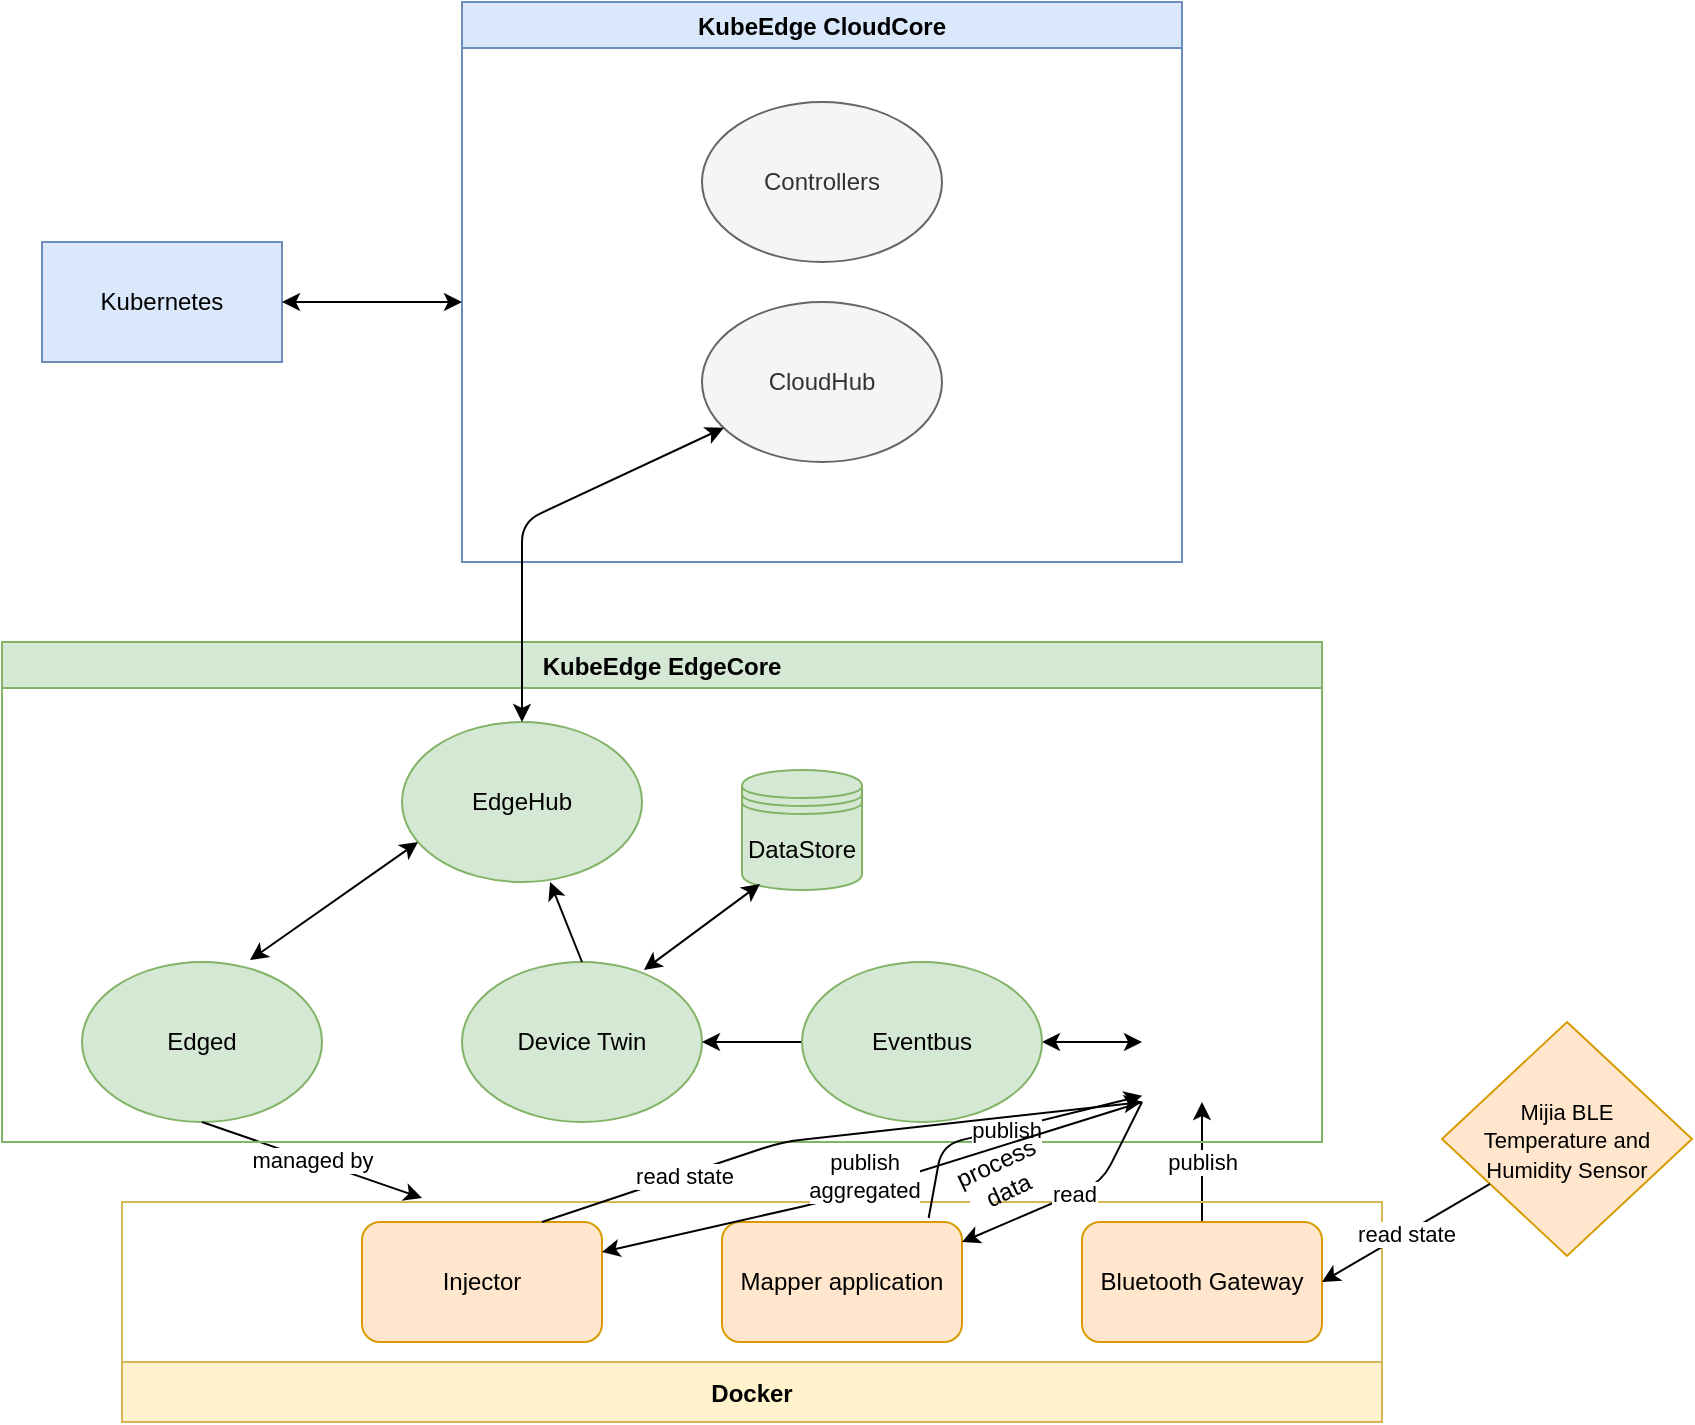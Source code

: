 <mxfile version="15.4.0" type="device"><diagram id="oH_WaApHHXcV6CkFzTGJ" name="Page-1"><mxGraphModel dx="946" dy="672" grid="1" gridSize="10" guides="1" tooltips="1" connect="1" arrows="1" fold="1" page="1" pageScale="1" pageWidth="1169" pageHeight="827" math="0" shadow="0"><root><mxCell id="0"/><mxCell id="1" parent="0"/><mxCell id="12OhkxzsGymuenFKaiSf-7" value="EdgeHub" style="ellipse;whiteSpace=wrap;html=1;fillColor=#d5e8d4;strokeColor=#82b366;" parent="1" vertex="1"><mxGeometry x="270" y="410" width="120" height="80" as="geometry"/></mxCell><mxCell id="12OhkxzsGymuenFKaiSf-8" value="Device Twin" style="ellipse;whiteSpace=wrap;html=1;fillColor=#d5e8d4;strokeColor=#82b366;" parent="1" vertex="1"><mxGeometry x="300" y="530" width="120" height="80" as="geometry"/></mxCell><mxCell id="AnsxF-94lp9Sh54C-K4z-2" value="" style="shape=image;verticalLabelPosition=bottom;labelBackgroundColor=#ffffff;verticalAlign=top;aspect=fixed;imageAspect=0;image=https://res.cloudinary.com/canonical/image/fetch/f_auto,q_auto,fl_sanitize,w_60,h_60/https://dashboard.snapcraft.io/site_media/appmedia/2018/08/mosquitto-logo-only.svg.png;" parent="1" vertex="1"><mxGeometry x="640" y="540" width="60" height="60" as="geometry"/></mxCell><mxCell id="AnsxF-94lp9Sh54C-K4z-3" value="" style="endArrow=classic;startArrow=classic;html=1;entryX=0;entryY=0.5;entryDx=0;entryDy=0;exitX=1;exitY=0.5;exitDx=0;exitDy=0;" parent="1" source="12OhkxzsGymuenFKaiSf-9" target="AnsxF-94lp9Sh54C-K4z-2" edge="1"><mxGeometry width="50" height="50" relative="1" as="geometry"><mxPoint x="520" y="610" as="sourcePoint"/><mxPoint x="570" y="560" as="targetPoint"/></mxGeometry></mxCell><mxCell id="AnsxF-94lp9Sh54C-K4z-4" value="" style="endArrow=classic;html=1;entryX=1;entryY=0.5;entryDx=0;entryDy=0;exitX=0;exitY=0.5;exitDx=0;exitDy=0;" parent="1" source="12OhkxzsGymuenFKaiSf-9" target="12OhkxzsGymuenFKaiSf-8" edge="1"><mxGeometry width="50" height="50" relative="1" as="geometry"><mxPoint x="520" y="610" as="sourcePoint"/><mxPoint x="570" y="560" as="targetPoint"/></mxGeometry></mxCell><mxCell id="AnsxF-94lp9Sh54C-K4z-9" value="&lt;span style=&quot;color: rgb(0 , 0 , 0) ; font-family: &amp;#34;helvetica&amp;#34; ; font-size: 11px ; font-style: normal ; font-weight: 400 ; letter-spacing: normal ; text-align: center ; text-indent: 0px ; text-transform: none ; word-spacing: 0px ; display: inline ; float: none&quot;&gt;Mijia BLE&lt;br&gt;Temperature and Humidity Sensor&lt;/span&gt;" style="rhombus;whiteSpace=wrap;html=1;fillColor=#ffe6cc;strokeColor=#d79b00;" parent="1" vertex="1"><mxGeometry x="790" y="560" width="125" height="117" as="geometry"/></mxCell><mxCell id="AnsxF-94lp9Sh54C-K4z-10" value="" style="endArrow=classic;html=1;entryX=0.5;entryY=1;entryDx=0;entryDy=0;exitX=0.5;exitY=0;exitDx=0;exitDy=0;" parent="1" source="12OhkxzsGymuenFKaiSf-11" target="AnsxF-94lp9Sh54C-K4z-2" edge="1"><mxGeometry relative="1" as="geometry"><mxPoint x="430" y="750" as="sourcePoint"/><mxPoint x="530" y="750" as="targetPoint"/></mxGeometry></mxCell><mxCell id="AnsxF-94lp9Sh54C-K4z-11" value="publish" style="edgeLabel;resizable=0;html=1;align=center;verticalAlign=middle;" parent="AnsxF-94lp9Sh54C-K4z-10" connectable="0" vertex="1"><mxGeometry relative="1" as="geometry"/></mxCell><mxCell id="AnsxF-94lp9Sh54C-K4z-17" value="DataStore" style="shape=datastore;whiteSpace=wrap;html=1;fillColor=#d5e8d4;strokeColor=#82b366;" parent="1" vertex="1"><mxGeometry x="440" y="434" width="60" height="60" as="geometry"/></mxCell><mxCell id="AnsxF-94lp9Sh54C-K4z-23" value="Edged" style="ellipse;whiteSpace=wrap;html=1;fillColor=#d5e8d4;strokeColor=#82b366;" parent="1" vertex="1"><mxGeometry x="110" y="530" width="120" height="80" as="geometry"/></mxCell><mxCell id="AnsxF-94lp9Sh54C-K4z-24" value="" style="endArrow=classic;startArrow=classic;html=1;exitX=0.7;exitY=-0.012;exitDx=0;exitDy=0;exitPerimeter=0;entryX=0.067;entryY=0.75;entryDx=0;entryDy=0;entryPerimeter=0;" parent="1" source="AnsxF-94lp9Sh54C-K4z-23" target="12OhkxzsGymuenFKaiSf-7" edge="1"><mxGeometry width="50" height="50" relative="1" as="geometry"><mxPoint x="220" y="520" as="sourcePoint"/><mxPoint x="270" y="470" as="targetPoint"/></mxGeometry></mxCell><mxCell id="AnsxF-94lp9Sh54C-K4z-25" value="" style="endArrow=classic;html=1;entryX=0.617;entryY=1;entryDx=0;entryDy=0;entryPerimeter=0;exitX=0.5;exitY=0;exitDx=0;exitDy=0;" parent="1" source="12OhkxzsGymuenFKaiSf-8" target="12OhkxzsGymuenFKaiSf-7" edge="1"><mxGeometry width="50" height="50" relative="1" as="geometry"><mxPoint x="450" y="690" as="sourcePoint"/><mxPoint x="500" y="640" as="targetPoint"/></mxGeometry></mxCell><mxCell id="AnsxF-94lp9Sh54C-K4z-26" value="" style="endArrow=classic;startArrow=classic;html=1;exitX=0.758;exitY=0.05;exitDx=0;exitDy=0;exitPerimeter=0;entryX=0.15;entryY=0.95;entryDx=0;entryDy=0;entryPerimeter=0;" parent="1" source="12OhkxzsGymuenFKaiSf-8" target="AnsxF-94lp9Sh54C-K4z-17" edge="1"><mxGeometry width="50" height="50" relative="1" as="geometry"><mxPoint x="390" y="540" as="sourcePoint"/><mxPoint x="440" y="490" as="targetPoint"/></mxGeometry></mxCell><mxCell id="AnsxF-94lp9Sh54C-K4z-27" value="Docker" style="swimlane;fillColor=#fff2cc;startSize=30;flipV=1;strokeColor=#d6b656;" parent="1" vertex="1"><mxGeometry x="130" y="650" width="630" height="110" as="geometry"><mxRectangle x="170" y="620" width="90" height="110" as="alternateBounds"/></mxGeometry></mxCell><mxCell id="12OhkxzsGymuenFKaiSf-10" value="Mapper application" style="rounded=1;whiteSpace=wrap;html=1;fillColor=#ffe6cc;strokeColor=#d79b00;" parent="AnsxF-94lp9Sh54C-K4z-27" vertex="1"><mxGeometry x="300" y="10" width="120" height="60" as="geometry"/></mxCell><mxCell id="12OhkxzsGymuenFKaiSf-11" value="Bluetooth Gateway" style="rounded=1;whiteSpace=wrap;html=1;fillColor=#ffe6cc;strokeColor=#d79b00;" parent="AnsxF-94lp9Sh54C-K4z-27" vertex="1"><mxGeometry x="480" y="10" width="120" height="60" as="geometry"/></mxCell><mxCell id="IsAHk6qNuBPSFy00uia0-1" value="Injector" style="rounded=1;whiteSpace=wrap;html=1;fillColor=#ffe6cc;strokeColor=#d79b00;" parent="AnsxF-94lp9Sh54C-K4z-27" vertex="1"><mxGeometry x="120" y="10" width="120" height="60" as="geometry"/></mxCell><mxCell id="AnsxF-94lp9Sh54C-K4z-34" value="" style="endArrow=classic;html=1;exitX=0.5;exitY=1;exitDx=0;exitDy=0;" parent="1" source="AnsxF-94lp9Sh54C-K4z-23" edge="1"><mxGeometry relative="1" as="geometry"><mxPoint x="150" y="640" as="sourcePoint"/><mxPoint x="280" y="648" as="targetPoint"/></mxGeometry></mxCell><mxCell id="AnsxF-94lp9Sh54C-K4z-35" value="managed by" style="edgeLabel;resizable=0;html=1;align=center;verticalAlign=middle;" parent="AnsxF-94lp9Sh54C-K4z-34" connectable="0" vertex="1"><mxGeometry relative="1" as="geometry"/></mxCell><mxCell id="AnsxF-94lp9Sh54C-K4z-36" value="KubeEdge EdgeCore" style="swimlane;fillColor=#d5e8d4;strokeColor=#82b366;" parent="1" vertex="1"><mxGeometry x="70" y="370" width="660" height="250" as="geometry"/></mxCell><mxCell id="12OhkxzsGymuenFKaiSf-9" value="Eventbus" style="ellipse;whiteSpace=wrap;html=1;fillColor=#d5e8d4;strokeColor=#82b366;" parent="AnsxF-94lp9Sh54C-K4z-36" vertex="1"><mxGeometry x="400" y="160" width="120" height="80" as="geometry"/></mxCell><mxCell id="AnsxF-94lp9Sh54C-K4z-37" value="CloudHub" style="ellipse;whiteSpace=wrap;html=1;fillColor=#f5f5f5;strokeColor=#666666;fontColor=#333333;" parent="1" vertex="1"><mxGeometry x="420" y="200" width="120" height="80" as="geometry"/></mxCell><mxCell id="AnsxF-94lp9Sh54C-K4z-38" value="Kubernetes" style="rounded=0;whiteSpace=wrap;html=1;fillColor=#dae8fc;strokeColor=#6c8ebf;" parent="1" vertex="1"><mxGeometry x="90" y="170" width="120" height="60" as="geometry"/></mxCell><mxCell id="AnsxF-94lp9Sh54C-K4z-40" value="KubeEdge CloudCore" style="swimlane;fillColor=#dae8fc;strokeColor=#6c8ebf;" parent="1" vertex="1"><mxGeometry x="300" y="50" width="360" height="280" as="geometry"/></mxCell><mxCell id="AnsxF-94lp9Sh54C-K4z-39" value="Controllers" style="ellipse;whiteSpace=wrap;html=1;fillColor=#f5f5f5;strokeColor=#666666;fontColor=#333333;" parent="AnsxF-94lp9Sh54C-K4z-40" vertex="1"><mxGeometry x="120" y="50" width="120" height="80" as="geometry"/></mxCell><mxCell id="AnsxF-94lp9Sh54C-K4z-42" value="" style="endArrow=classic;startArrow=classic;html=1;exitX=0.5;exitY=0;exitDx=0;exitDy=0;" parent="1" source="12OhkxzsGymuenFKaiSf-7" target="AnsxF-94lp9Sh54C-K4z-37" edge="1"><mxGeometry width="50" height="50" relative="1" as="geometry"><mxPoint x="430" y="360" as="sourcePoint"/><mxPoint x="420" y="330" as="targetPoint"/><Array as="points"><mxPoint x="330" y="310"/></Array></mxGeometry></mxCell><mxCell id="AnsxF-94lp9Sh54C-K4z-44" value="" style="endArrow=classic;startArrow=classic;html=1;exitX=1;exitY=0.5;exitDx=0;exitDy=0;" parent="1" source="AnsxF-94lp9Sh54C-K4z-38" edge="1"><mxGeometry width="50" height="50" relative="1" as="geometry"><mxPoint x="430" y="360" as="sourcePoint"/><mxPoint x="300" y="200" as="targetPoint"/></mxGeometry></mxCell><mxCell id="4EsovbHgNXATDf14G56l-1" value="" style="endArrow=classic;html=1;entryX=1;entryY=0.167;entryDx=0;entryDy=0;entryPerimeter=0;exitX=0;exitY=1;exitDx=0;exitDy=0;" parent="1" source="AnsxF-94lp9Sh54C-K4z-2" target="12OhkxzsGymuenFKaiSf-10" edge="1"><mxGeometry relative="1" as="geometry"><mxPoint x="530" y="640" as="sourcePoint"/><mxPoint x="630" y="640" as="targetPoint"/><Array as="points"><mxPoint x="620" y="640"/></Array></mxGeometry></mxCell><mxCell id="4EsovbHgNXATDf14G56l-2" value="read" style="edgeLabel;resizable=0;html=1;align=center;verticalAlign=middle;" parent="4EsovbHgNXATDf14G56l-1" connectable="0" vertex="1"><mxGeometry relative="1" as="geometry"/></mxCell><mxCell id="4EsovbHgNXATDf14G56l-4" value="process data" style="text;html=1;strokeColor=none;align=center;verticalAlign=middle;whiteSpace=wrap;rounded=0;rotation=-25;fillColor=#ffffff;" parent="1" vertex="1"><mxGeometry x="550" y="627" width="40" height="20" as="geometry"/></mxCell><mxCell id="4EsovbHgNXATDf14G56l-5" value="" style="endArrow=classic;html=1;exitX=0.861;exitY=-0.033;exitDx=0;exitDy=0;exitPerimeter=0;entryX=0.002;entryY=0.948;entryDx=0;entryDy=0;entryPerimeter=0;" parent="1" source="12OhkxzsGymuenFKaiSf-10" target="AnsxF-94lp9Sh54C-K4z-2" edge="1"><mxGeometry relative="1" as="geometry"><mxPoint x="507.52" y="660" as="sourcePoint"/><mxPoint x="640" y="586.44" as="targetPoint"/><Array as="points"><mxPoint x="540" y="621.44"/></Array></mxGeometry></mxCell><mxCell id="4EsovbHgNXATDf14G56l-6" value="publish" style="edgeLabel;resizable=0;html=1;align=center;verticalAlign=middle;" parent="4EsovbHgNXATDf14G56l-5" connectable="0" vertex="1"><mxGeometry relative="1" as="geometry"/></mxCell><mxCell id="mRcr8wu7etXf8s4YBtc--1" value="" style="endArrow=classic;html=1;entryX=1;entryY=0.5;entryDx=0;entryDy=0;" parent="1" source="AnsxF-94lp9Sh54C-K4z-9" target="12OhkxzsGymuenFKaiSf-11" edge="1"><mxGeometry relative="1" as="geometry"><mxPoint x="770" y="710" as="sourcePoint"/><mxPoint x="870" y="710" as="targetPoint"/></mxGeometry></mxCell><mxCell id="mRcr8wu7etXf8s4YBtc--2" value="read state" style="edgeLabel;resizable=0;html=1;align=center;verticalAlign=middle;" parent="mRcr8wu7etXf8s4YBtc--1" connectable="0" vertex="1"><mxGeometry relative="1" as="geometry"/></mxCell><mxCell id="IsAHk6qNuBPSFy00uia0-4" value="" style="endArrow=classic;html=1;exitX=0.75;exitY=0;exitDx=0;exitDy=0;entryX=0;entryY=1;entryDx=0;entryDy=0;" parent="1" source="IsAHk6qNuBPSFy00uia0-1" target="AnsxF-94lp9Sh54C-K4z-2" edge="1"><mxGeometry relative="1" as="geometry"><mxPoint x="370" y="590" as="sourcePoint"/><mxPoint x="470" y="590" as="targetPoint"/><Array as="points"><mxPoint x="460" y="620"/></Array></mxGeometry></mxCell><mxCell id="IsAHk6qNuBPSFy00uia0-5" value="read state" style="edgeLabel;resizable=0;html=1;align=center;verticalAlign=middle;" parent="IsAHk6qNuBPSFy00uia0-4" connectable="0" vertex="1"><mxGeometry relative="1" as="geometry"><mxPoint x="-77" y="20" as="offset"/></mxGeometry></mxCell><mxCell id="IsAHk6qNuBPSFy00uia0-10" value="" style="endArrow=classic;html=1;exitX=0;exitY=1;exitDx=0;exitDy=0;entryX=1;entryY=0.25;entryDx=0;entryDy=0;" parent="1" source="AnsxF-94lp9Sh54C-K4z-2" target="IsAHk6qNuBPSFy00uia0-1" edge="1"><mxGeometry relative="1" as="geometry"><mxPoint x="430" y="640" as="sourcePoint"/><mxPoint x="530" y="640" as="targetPoint"/><Array as="points"><mxPoint x="480" y="650"/></Array></mxGeometry></mxCell><mxCell id="IsAHk6qNuBPSFy00uia0-11" value="publish&lt;br&gt;aggregated" style="edgeLabel;resizable=0;html=1;align=center;verticalAlign=middle;" parent="IsAHk6qNuBPSFy00uia0-10" connectable="0" vertex="1"><mxGeometry relative="1" as="geometry"><mxPoint x="-6" y="-5" as="offset"/></mxGeometry></mxCell></root></mxGraphModel></diagram></mxfile>